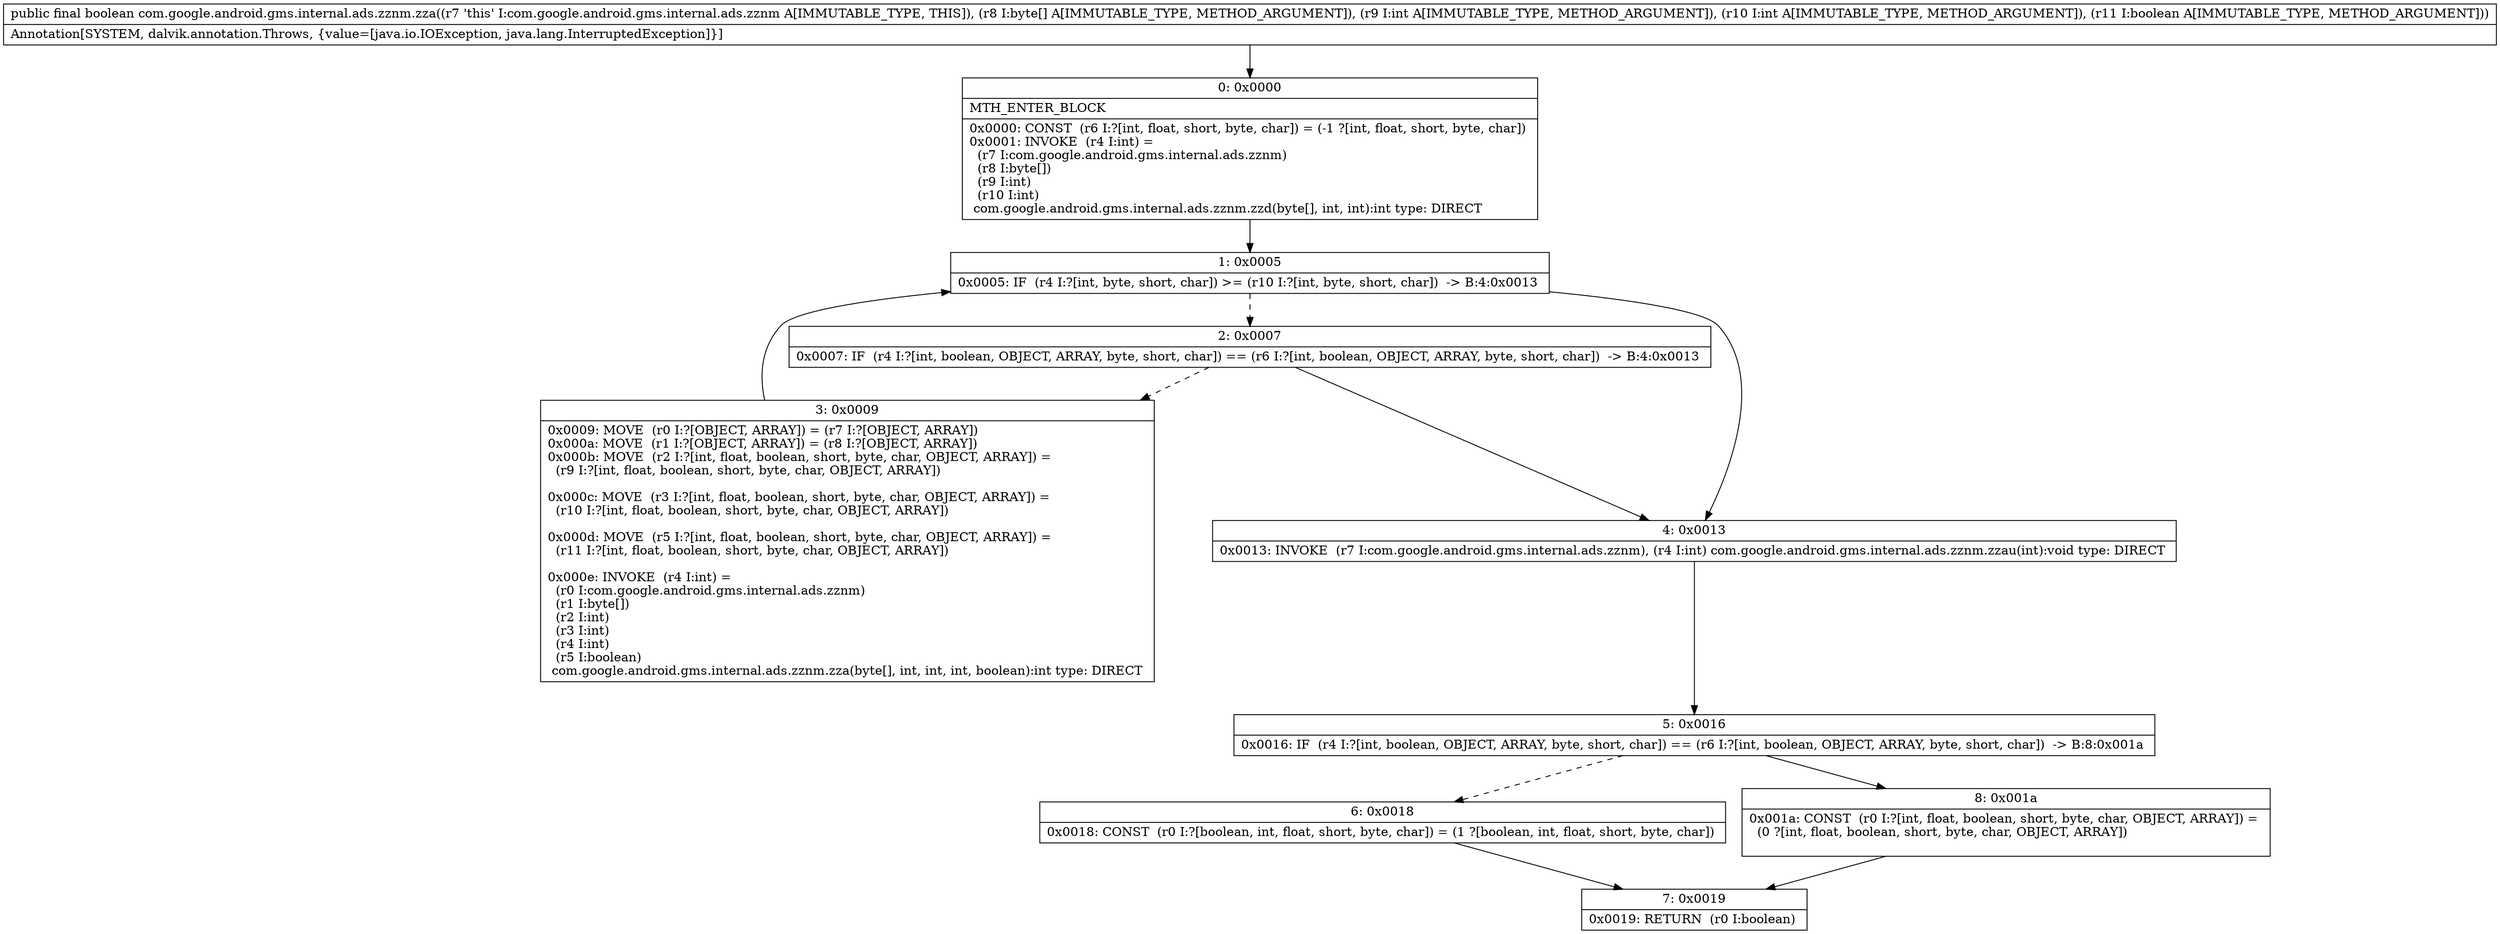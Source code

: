 digraph "CFG forcom.google.android.gms.internal.ads.zznm.zza([BIIZ)Z" {
Node_0 [shape=record,label="{0\:\ 0x0000|MTH_ENTER_BLOCK\l|0x0000: CONST  (r6 I:?[int, float, short, byte, char]) = (\-1 ?[int, float, short, byte, char]) \l0x0001: INVOKE  (r4 I:int) = \l  (r7 I:com.google.android.gms.internal.ads.zznm)\l  (r8 I:byte[])\l  (r9 I:int)\l  (r10 I:int)\l com.google.android.gms.internal.ads.zznm.zzd(byte[], int, int):int type: DIRECT \l}"];
Node_1 [shape=record,label="{1\:\ 0x0005|0x0005: IF  (r4 I:?[int, byte, short, char]) \>= (r10 I:?[int, byte, short, char])  \-\> B:4:0x0013 \l}"];
Node_2 [shape=record,label="{2\:\ 0x0007|0x0007: IF  (r4 I:?[int, boolean, OBJECT, ARRAY, byte, short, char]) == (r6 I:?[int, boolean, OBJECT, ARRAY, byte, short, char])  \-\> B:4:0x0013 \l}"];
Node_3 [shape=record,label="{3\:\ 0x0009|0x0009: MOVE  (r0 I:?[OBJECT, ARRAY]) = (r7 I:?[OBJECT, ARRAY]) \l0x000a: MOVE  (r1 I:?[OBJECT, ARRAY]) = (r8 I:?[OBJECT, ARRAY]) \l0x000b: MOVE  (r2 I:?[int, float, boolean, short, byte, char, OBJECT, ARRAY]) = \l  (r9 I:?[int, float, boolean, short, byte, char, OBJECT, ARRAY])\l \l0x000c: MOVE  (r3 I:?[int, float, boolean, short, byte, char, OBJECT, ARRAY]) = \l  (r10 I:?[int, float, boolean, short, byte, char, OBJECT, ARRAY])\l \l0x000d: MOVE  (r5 I:?[int, float, boolean, short, byte, char, OBJECT, ARRAY]) = \l  (r11 I:?[int, float, boolean, short, byte, char, OBJECT, ARRAY])\l \l0x000e: INVOKE  (r4 I:int) = \l  (r0 I:com.google.android.gms.internal.ads.zznm)\l  (r1 I:byte[])\l  (r2 I:int)\l  (r3 I:int)\l  (r4 I:int)\l  (r5 I:boolean)\l com.google.android.gms.internal.ads.zznm.zza(byte[], int, int, int, boolean):int type: DIRECT \l}"];
Node_4 [shape=record,label="{4\:\ 0x0013|0x0013: INVOKE  (r7 I:com.google.android.gms.internal.ads.zznm), (r4 I:int) com.google.android.gms.internal.ads.zznm.zzau(int):void type: DIRECT \l}"];
Node_5 [shape=record,label="{5\:\ 0x0016|0x0016: IF  (r4 I:?[int, boolean, OBJECT, ARRAY, byte, short, char]) == (r6 I:?[int, boolean, OBJECT, ARRAY, byte, short, char])  \-\> B:8:0x001a \l}"];
Node_6 [shape=record,label="{6\:\ 0x0018|0x0018: CONST  (r0 I:?[boolean, int, float, short, byte, char]) = (1 ?[boolean, int, float, short, byte, char]) \l}"];
Node_7 [shape=record,label="{7\:\ 0x0019|0x0019: RETURN  (r0 I:boolean) \l}"];
Node_8 [shape=record,label="{8\:\ 0x001a|0x001a: CONST  (r0 I:?[int, float, boolean, short, byte, char, OBJECT, ARRAY]) = \l  (0 ?[int, float, boolean, short, byte, char, OBJECT, ARRAY])\l \l}"];
MethodNode[shape=record,label="{public final boolean com.google.android.gms.internal.ads.zznm.zza((r7 'this' I:com.google.android.gms.internal.ads.zznm A[IMMUTABLE_TYPE, THIS]), (r8 I:byte[] A[IMMUTABLE_TYPE, METHOD_ARGUMENT]), (r9 I:int A[IMMUTABLE_TYPE, METHOD_ARGUMENT]), (r10 I:int A[IMMUTABLE_TYPE, METHOD_ARGUMENT]), (r11 I:boolean A[IMMUTABLE_TYPE, METHOD_ARGUMENT]))  | Annotation[SYSTEM, dalvik.annotation.Throws, \{value=[java.io.IOException, java.lang.InterruptedException]\}]\l}"];
MethodNode -> Node_0;
Node_0 -> Node_1;
Node_1 -> Node_2[style=dashed];
Node_1 -> Node_4;
Node_2 -> Node_3[style=dashed];
Node_2 -> Node_4;
Node_3 -> Node_1;
Node_4 -> Node_5;
Node_5 -> Node_6[style=dashed];
Node_5 -> Node_8;
Node_6 -> Node_7;
Node_8 -> Node_7;
}

